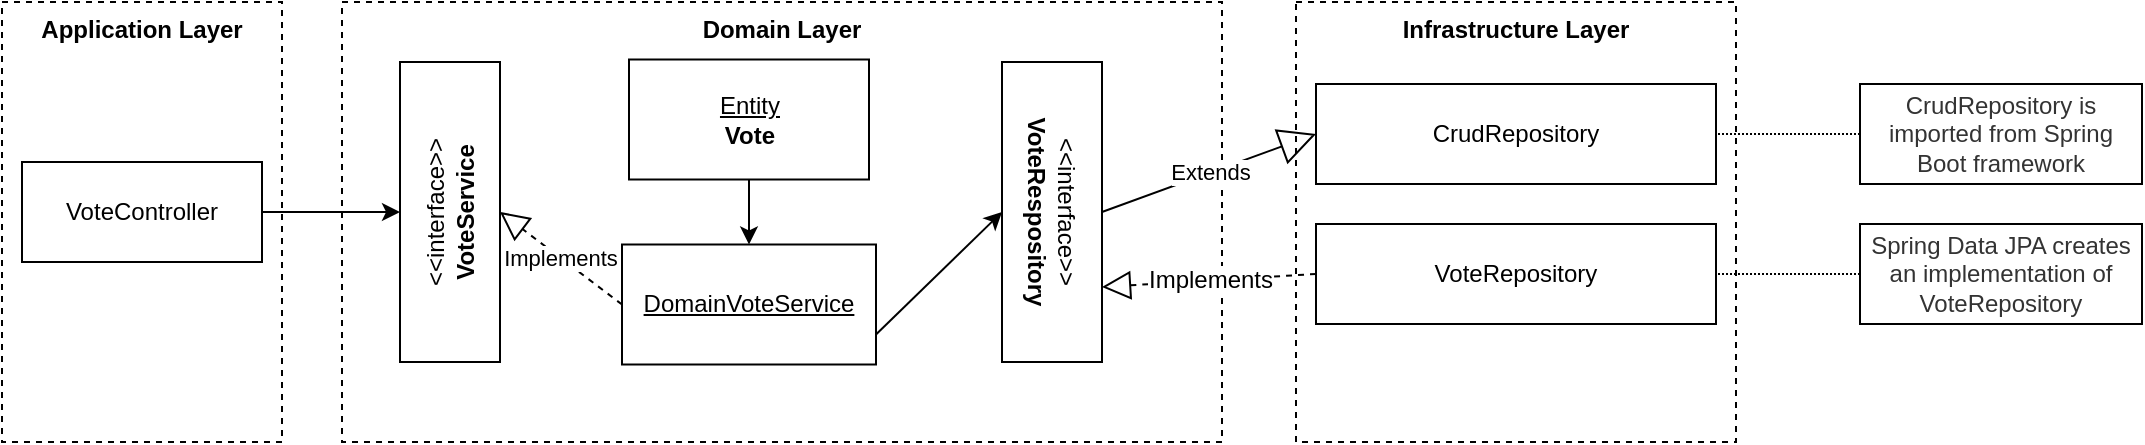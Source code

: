 <mxfile version="20.0.1" type="device"><diagram id="9ev3_8xcWMOf8DwhHR-m" name="Page-1"><mxGraphModel dx="1022" dy="403" grid="1" gridSize="10" guides="1" tooltips="1" connect="1" arrows="1" fold="1" page="1" pageScale="1" pageWidth="1100" pageHeight="850" math="0" shadow="0"><root><mxCell id="0"/><mxCell id="1" parent="0"/><mxCell id="SnYRpRZ1GyoQgTA2qqHk-1" value="&lt;b&gt;Domain Layer&lt;/b&gt;" style="rounded=0;whiteSpace=wrap;html=1;fontColor=default;dashed=1;verticalAlign=top;" parent="1" vertex="1"><mxGeometry x="180" y="180" width="440" height="220" as="geometry"/></mxCell><mxCell id="fyo4svslR3c3JsHbzOqa-32" value="&lt;b&gt;Infrastructure Layer&lt;/b&gt;" style="rounded=0;whiteSpace=wrap;html=1;fontColor=default;dashed=1;verticalAlign=top;" parent="1" vertex="1"><mxGeometry x="657" y="180" width="220" height="220" as="geometry"/></mxCell><mxCell id="fyo4svslR3c3JsHbzOqa-31" value="&lt;b&gt;Application Layer&lt;/b&gt;" style="rounded=0;whiteSpace=wrap;html=1;fontColor=default;dashed=1;verticalAlign=top;" parent="1" vertex="1"><mxGeometry x="10" y="180" width="140" height="220" as="geometry"/></mxCell><mxCell id="fyo4svslR3c3JsHbzOqa-51" value="" style="edgeStyle=none;orthogonalLoop=1;jettySize=auto;html=1;fontColor=default;" parent="1" source="fyo4svslR3c3JsHbzOqa-1" target="fyo4svslR3c3JsHbzOqa-50" edge="1"><mxGeometry relative="1" as="geometry"/></mxCell><mxCell id="fyo4svslR3c3JsHbzOqa-1" value="&lt;u&gt;Entity&lt;/u&gt;&lt;br&gt;&lt;b&gt;Vote&lt;/b&gt;" style="rounded=0;whiteSpace=wrap;html=1;" parent="1" vertex="1"><mxGeometry x="323.5" y="208.75" width="120" height="60" as="geometry"/></mxCell><mxCell id="fyo4svslR3c3JsHbzOqa-5" value="&amp;lt;&amp;lt;interface&amp;gt;&amp;gt;&lt;br&gt;&lt;b&gt;VoteService&lt;/b&gt;" style="rounded=0;whiteSpace=wrap;html=1;rotation=-90;textDirection=rtl;fontColor=default;" parent="1" vertex="1"><mxGeometry x="159" y="260" width="150" height="50" as="geometry"/></mxCell><mxCell id="fyo4svslR3c3JsHbzOqa-7" value="Implements" style="endArrow=block;dashed=1;endFill=0;endSize=12;html=1;exitX=0;exitY=0.5;exitDx=0;exitDy=0;entryX=0.5;entryY=1;entryDx=0;entryDy=0;" parent="1" source="fyo4svslR3c3JsHbzOqa-50" target="fyo4svslR3c3JsHbzOqa-5" edge="1"><mxGeometry width="160" relative="1" as="geometry"><mxPoint x="319" y="280" as="sourcePoint"/><mxPoint x="269" y="290" as="targetPoint"/></mxGeometry></mxCell><mxCell id="fyo4svslR3c3JsHbzOqa-12" style="edgeStyle=none;orthogonalLoop=1;jettySize=auto;html=1;entryX=0.5;entryY=0;entryDx=0;entryDy=0;fontColor=default;" parent="1" source="fyo4svslR3c3JsHbzOqa-11" target="fyo4svslR3c3JsHbzOqa-5" edge="1"><mxGeometry relative="1" as="geometry"/></mxCell><mxCell id="fyo4svslR3c3JsHbzOqa-11" value="VoteController" style="rounded=0;whiteSpace=wrap;html=1;" parent="1" vertex="1"><mxGeometry x="20" y="260" width="120" height="50" as="geometry"/></mxCell><mxCell id="fyo4svslR3c3JsHbzOqa-44" style="edgeStyle=none;orthogonalLoop=1;jettySize=auto;html=1;fontColor=default;exitX=1;exitY=0.75;exitDx=0;exitDy=0;entryX=0.5;entryY=1;entryDx=0;entryDy=0;" parent="1" source="fyo4svslR3c3JsHbzOqa-50" target="GHUPKssXVwH5mk3v-ilV-1" edge="1"><mxGeometry relative="1" as="geometry"><mxPoint x="446" y="295" as="sourcePoint"/><mxPoint x="495.56" y="439.064" as="targetPoint"/></mxGeometry></mxCell><mxCell id="fyo4svslR3c3JsHbzOqa-50" value="&lt;u&gt;DomainVoteService&lt;/u&gt;" style="rounded=0;whiteSpace=wrap;html=1;" parent="1" vertex="1"><mxGeometry x="320" y="301.25" width="127" height="60" as="geometry"/></mxCell><mxCell id="GHUPKssXVwH5mk3v-ilV-1" value="&amp;lt;&amp;lt;interface&amp;gt;&amp;gt;&lt;br&gt;&lt;b&gt;VoteRespository&lt;/b&gt;" style="rounded=0;whiteSpace=wrap;html=1;rotation=90;textDirection=rtl;fontColor=default;" parent="1" vertex="1"><mxGeometry x="460" y="260" width="150" height="50" as="geometry"/></mxCell><mxCell id="GHUPKssXVwH5mk3v-ilV-2" value="CrudRepository" style="rounded=0;whiteSpace=wrap;html=1;" parent="1" vertex="1"><mxGeometry x="667" y="221" width="200" height="50" as="geometry"/></mxCell><mxCell id="GHUPKssXVwH5mk3v-ilV-6" style="edgeStyle=none;rounded=0;orthogonalLoop=1;jettySize=auto;html=1;exitX=0.5;exitY=1;exitDx=0;exitDy=0;" parent="1" source="GHUPKssXVwH5mk3v-ilV-1" target="GHUPKssXVwH5mk3v-ilV-1" edge="1"><mxGeometry relative="1" as="geometry"/></mxCell><mxCell id="_7LV4QCU94XFmEvJli4u-1" value="Extends" style="endArrow=block;endSize=16;endFill=0;html=1;rounded=0;entryX=0;entryY=0.5;entryDx=0;entryDy=0;exitX=0.5;exitY=0;exitDx=0;exitDy=0;" parent="1" source="GHUPKssXVwH5mk3v-ilV-1" target="GHUPKssXVwH5mk3v-ilV-2" edge="1"><mxGeometry width="160" relative="1" as="geometry"><mxPoint x="449" y="340" as="sourcePoint"/><mxPoint x="609" y="340" as="targetPoint"/></mxGeometry></mxCell><mxCell id="_7LV4QCU94XFmEvJli4u-3" value="VoteRepository" style="rounded=0;whiteSpace=wrap;html=1;" parent="1" vertex="1"><mxGeometry x="667" y="291" width="200" height="50" as="geometry"/></mxCell><mxCell id="_7LV4QCU94XFmEvJli4u-4" value="Implements" style="endArrow=block;dashed=1;endFill=0;endSize=12;html=1;rounded=0;fontFamily=Helvetica;fontSize=12;entryX=0.75;entryY=0;entryDx=0;entryDy=0;exitX=0;exitY=0.5;exitDx=0;exitDy=0;" parent="1" source="_7LV4QCU94XFmEvJli4u-3" target="GHUPKssXVwH5mk3v-ilV-1" edge="1"><mxGeometry width="160" relative="1" as="geometry"><mxPoint x="659" y="340" as="sourcePoint"/><mxPoint x="819" y="340" as="targetPoint"/></mxGeometry></mxCell><mxCell id="_7LV4QCU94XFmEvJli4u-7" style="edgeStyle=orthogonalEdgeStyle;rounded=0;orthogonalLoop=1;jettySize=auto;html=1;entryX=1;entryY=0.5;entryDx=0;entryDy=0;fontFamily=Helvetica;fontSize=12;endArrow=none;endFill=0;dashed=1;dashPattern=1 1;" parent="1" source="_7LV4QCU94XFmEvJli4u-6" target="_7LV4QCU94XFmEvJli4u-3" edge="1"><mxGeometry relative="1" as="geometry"/></mxCell><mxCell id="_7LV4QCU94XFmEvJli4u-6" value="&lt;span style=&quot;color: rgb(51, 51, 51); text-align: start;&quot;&gt;Spring Data JPA creates an implementation of VoteRepository&lt;/span&gt;" style="text;html=1;strokeColor=default;fillColor=none;align=center;verticalAlign=middle;whiteSpace=wrap;rounded=0;fontFamily=Helvetica;fontSize=12;" parent="1" vertex="1"><mxGeometry x="939" y="291" width="141" height="50" as="geometry"/></mxCell><mxCell id="_7LV4QCU94XFmEvJli4u-9" style="edgeStyle=orthogonalEdgeStyle;rounded=0;orthogonalLoop=1;jettySize=auto;html=1;entryX=1;entryY=0.5;entryDx=0;entryDy=0;dashed=1;dashPattern=1 1;fontFamily=Helvetica;fontSize=12;endArrow=none;endFill=0;" parent="1" source="_7LV4QCU94XFmEvJli4u-8" target="GHUPKssXVwH5mk3v-ilV-2" edge="1"><mxGeometry relative="1" as="geometry"/></mxCell><mxCell id="_7LV4QCU94XFmEvJli4u-8" value="&lt;span style=&quot;color: rgb(51, 51, 51); text-align: start;&quot;&gt;CrudRepository is imported from Spring Boot framework&lt;/span&gt;" style="text;html=1;strokeColor=default;fillColor=none;align=center;verticalAlign=middle;whiteSpace=wrap;rounded=0;fontFamily=Helvetica;fontSize=12;" parent="1" vertex="1"><mxGeometry x="939" y="221" width="141" height="50" as="geometry"/></mxCell></root></mxGraphModel></diagram></mxfile>